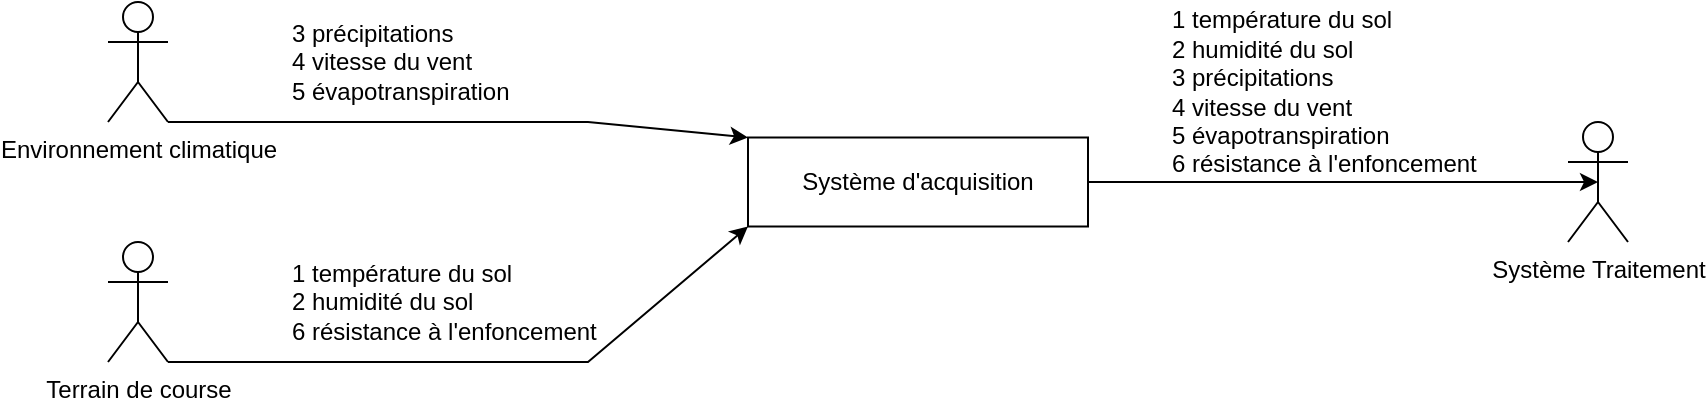 <mxfile version="26.0.10">
  <diagram name="Page-1" id="wx6Wx51T-HRnJOHuFUpR">
    <mxGraphModel dx="1856" dy="463" grid="1" gridSize="10" guides="1" tooltips="1" connect="1" arrows="1" fold="1" page="1" pageScale="1" pageWidth="827" pageHeight="1169" math="0" shadow="0">
      <root>
        <mxCell id="0" />
        <mxCell id="1" parent="0" />
        <mxCell id="dD9_M7wz6fr-aiXC_PVn-1" value="Environnement climatique" style="shape=umlActor;verticalLabelPosition=bottom;verticalAlign=top;html=1;outlineConnect=0;" parent="1" vertex="1">
          <mxGeometry y="190" width="30" height="60" as="geometry" />
        </mxCell>
        <mxCell id="dD9_M7wz6fr-aiXC_PVn-9" value="Système Traitement" style="shape=umlActor;verticalLabelPosition=bottom;verticalAlign=top;html=1;outlineConnect=0;" parent="1" vertex="1">
          <mxGeometry x="730" y="250" width="30" height="60" as="geometry" />
        </mxCell>
        <mxCell id="dD9_M7wz6fr-aiXC_PVn-24" value="Terrain de course" style="shape=umlActor;verticalLabelPosition=bottom;verticalAlign=top;html=1;outlineConnect=0;" parent="1" vertex="1">
          <mxGeometry y="310" width="30" height="60" as="geometry" />
        </mxCell>
        <mxCell id="dD9_M7wz6fr-aiXC_PVn-27" value="3 précipitations&lt;br&gt;4 vitesse du vent&lt;br&gt;5 évapotranspiration" style="text;html=1;align=left;verticalAlign=middle;whiteSpace=wrap;rounded=0;" parent="1" vertex="1">
          <mxGeometry x="90" y="195.5" width="140" height="49" as="geometry" />
        </mxCell>
        <mxCell id="dD9_M7wz6fr-aiXC_PVn-28" value="1 température du sol&lt;br&gt;2 humidité du sol&lt;br&gt;6 résistance à l&#39;enfoncement" style="text;html=1;align=left;verticalAlign=middle;whiteSpace=wrap;rounded=0;" parent="1" vertex="1">
          <mxGeometry x="90" y="315.5" width="170" height="49" as="geometry" />
        </mxCell>
        <mxCell id="dD9_M7wz6fr-aiXC_PVn-29" value="Système d&#39;acquisition" style="rounded=0;whiteSpace=wrap;html=1;" parent="1" vertex="1">
          <mxGeometry x="320" y="257.75" width="170" height="44.5" as="geometry" />
        </mxCell>
        <mxCell id="dD9_M7wz6fr-aiXC_PVn-31" value="" style="endArrow=classic;html=1;rounded=0;exitX=1;exitY=1;exitDx=0;exitDy=0;exitPerimeter=0;entryX=0;entryY=0;entryDx=0;entryDy=0;" parent="1" source="dD9_M7wz6fr-aiXC_PVn-1" target="dD9_M7wz6fr-aiXC_PVn-29" edge="1">
          <mxGeometry width="50" height="50" relative="1" as="geometry">
            <mxPoint x="430" y="500" as="sourcePoint" />
            <mxPoint x="480" y="450" as="targetPoint" />
            <Array as="points">
              <mxPoint x="240" y="250" />
            </Array>
          </mxGeometry>
        </mxCell>
        <mxCell id="dD9_M7wz6fr-aiXC_PVn-32" value="" style="endArrow=classic;html=1;rounded=0;exitX=1;exitY=1;exitDx=0;exitDy=0;exitPerimeter=0;entryX=0;entryY=1;entryDx=0;entryDy=0;" parent="1" source="dD9_M7wz6fr-aiXC_PVn-24" target="dD9_M7wz6fr-aiXC_PVn-29" edge="1">
          <mxGeometry width="50" height="50" relative="1" as="geometry">
            <mxPoint x="430" y="500" as="sourcePoint" />
            <mxPoint x="480" y="450" as="targetPoint" />
            <Array as="points">
              <mxPoint x="240" y="370" />
            </Array>
          </mxGeometry>
        </mxCell>
        <mxCell id="dD9_M7wz6fr-aiXC_PVn-33" style="edgeStyle=orthogonalEdgeStyle;rounded=0;orthogonalLoop=1;jettySize=auto;html=1;exitX=1;exitY=0.5;exitDx=0;exitDy=0;entryX=0.5;entryY=0.5;entryDx=0;entryDy=0;entryPerimeter=0;" parent="1" source="dD9_M7wz6fr-aiXC_PVn-29" target="dD9_M7wz6fr-aiXC_PVn-9" edge="1">
          <mxGeometry relative="1" as="geometry" />
        </mxCell>
        <mxCell id="dD9_M7wz6fr-aiXC_PVn-34" value="1 température du sol&lt;br&gt;2 humidité du sol&lt;br&gt;3 précipitations&lt;br&gt;4 vitesse du vent&lt;br&gt;5 évapotranspiration&lt;br&gt;6 résistance à l&#39;enfoncement" style="text;html=1;align=left;verticalAlign=middle;whiteSpace=wrap;rounded=0;" parent="1" vertex="1">
          <mxGeometry x="530" y="190" width="200" height="89" as="geometry" />
        </mxCell>
      </root>
    </mxGraphModel>
  </diagram>
</mxfile>
